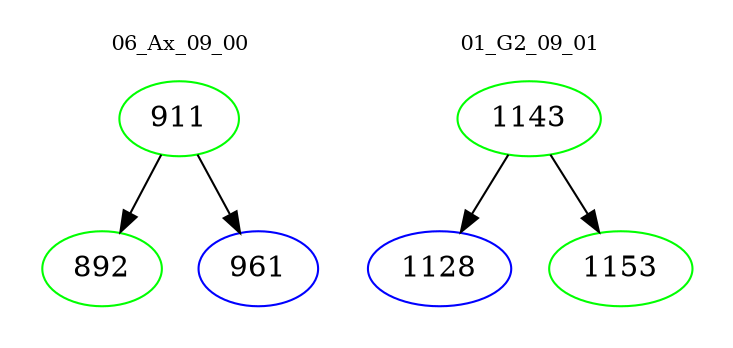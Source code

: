 digraph{
subgraph cluster_0 {
color = white
label = "06_Ax_09_00";
fontsize=10;
T0_911 [label="911", color="green"]
T0_911 -> T0_892 [color="black"]
T0_892 [label="892", color="green"]
T0_911 -> T0_961 [color="black"]
T0_961 [label="961", color="blue"]
}
subgraph cluster_1 {
color = white
label = "01_G2_09_01";
fontsize=10;
T1_1143 [label="1143", color="green"]
T1_1143 -> T1_1128 [color="black"]
T1_1128 [label="1128", color="blue"]
T1_1143 -> T1_1153 [color="black"]
T1_1153 [label="1153", color="green"]
}
}
